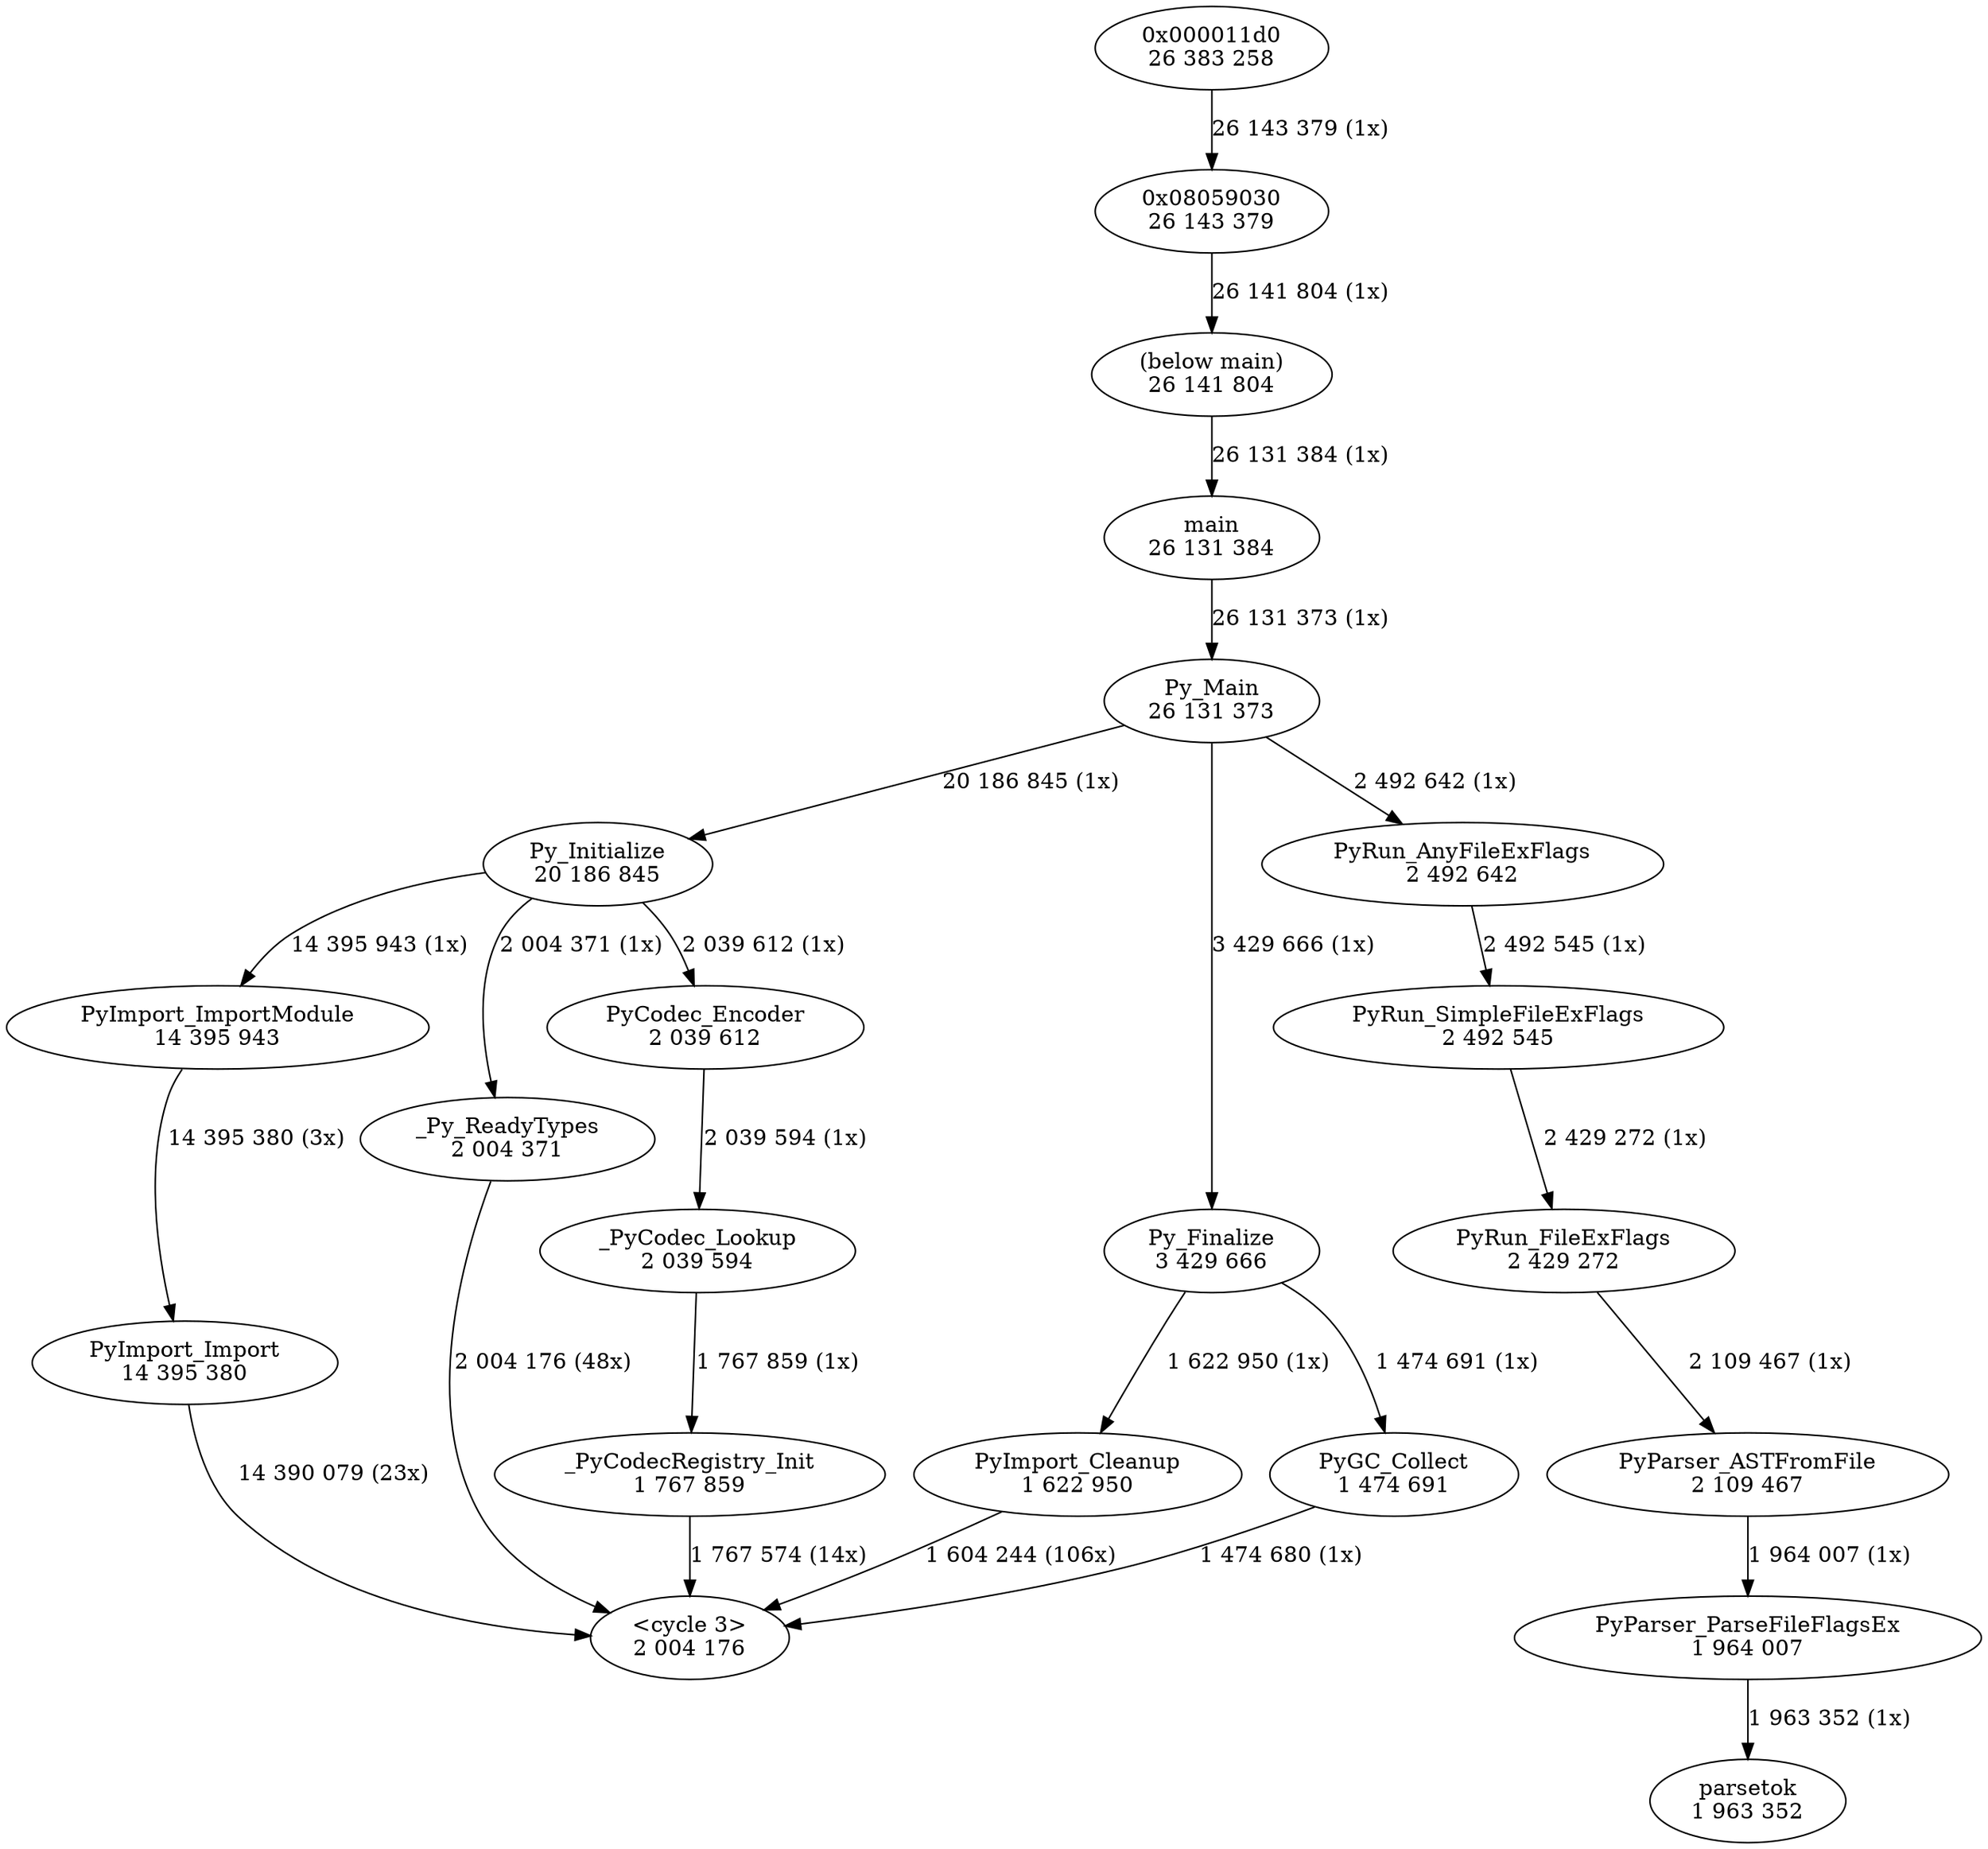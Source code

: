 digraph "callgraph" {
  F9d95c8c [label="0x000011d0\n26 383 258"];
  F9eb7280 [label="<cycle 3>\n2 004 176"];
  F9ffa4ac [label="0x08059030\n26 143 379"];
  Fa1a610c [label="(below main)\n26 141 804"];
  Fa23dcd4 [label="main\n26 131 384"];
  Fa23e6d4 [label="Py_Main\n26 131 373"];
  Fa2abddc [label="PyImport_ImportModule\n14 395 943"];
  Fa2ac584 [label="PyImport_Import\n14 395 380"];
  Fa2ace5c [label="PyImport_Cleanup\n1 622 950"];
  Fa37cddc [label="_Py_ReadyTypes\n2 004 371"];
  Fa3cbafc [label="Py_Initialize\n20 186 845"];
  Fa3cc444 [label="Py_Finalize\n3 429 666"];
  Fa3cda24 [label="PyRun_AnyFileExFlags\n2 492 642"];
  Fa3cf3ec [label="_PyCodec_Lookup\n2 039 594"];
  Fa3d028c [label="_PyCodecRegistry_Init\n1 767 859"];
  Fa3d2024 [label="PyCodec_Encoder\n2 039 612"];
  Fa410124 [label="PyParser_ParseFileFlagsEx\n1 964 007"];
  Fa411254 [label="parsetok\n1 963 352"];
  Fa470a14 [label="PyRun_SimpleFileExFlags\n2 492 545"];
  Fa47c5e4 [label="PyRun_FileExFlags\n2 429 272"];
  Fa47ce3c [label="PyParser_ASTFromFile\n2 109 467"];
  Fa484e74 [label="PyGC_Collect\n1 474 691"];
  F9d95c8c -> F9ffa4ac [weight=2,label="26 143 379 (1x)"];
  F9ffa4ac -> Fa1a610c [weight=2,label="26 141 804 (1x)"];
  Fa1a610c -> Fa23dcd4 [weight=2,label="26 131 384 (1x)"];
  Fa23dcd4 -> Fa23e6d4 [weight=2,label="26 131 373 (1x)"];
  Fa23e6d4 -> Fa3cbafc [weight=2,label="20 186 845 (1x)"];
  Fa23e6d4 -> Fa3cc444 [weight=2,label="3 429 666 (1x)"];
  Fa23e6d4 -> Fa3cda24 [weight=2,label="2 492 642 (1x)"];
  Fa2abddc -> Fa2ac584 [weight=2,label="14 395 380 (3x)"];
  Fa2ac584 -> F9eb7280 [weight=2,label="14 390 079 (23x)"];
  Fa2ace5c -> F9eb7280 [weight=2,label="1 604 244 (106x)"];
  Fa37cddc -> F9eb7280 [weight=2,label="2 004 176 (48x)"];
  Fa3cbafc -> Fa2abddc [weight=2,label="14 395 943 (1x)"];
  Fa3cbafc -> Fa37cddc [weight=2,label="2 004 371 (1x)"];
  Fa3cbafc -> Fa3d2024 [weight=2,label="2 039 612 (1x)"];
  Fa3cc444 -> Fa2ace5c [weight=2,label="1 622 950 (1x)"];
  Fa3cc444 -> Fa484e74 [weight=2,label="1 474 691 (1x)"];
  Fa3cda24 -> Fa470a14 [weight=2,label="2 492 545 (1x)"];
  Fa3cf3ec -> Fa3d028c [weight=2,label="1 767 859 (1x)"];
  Fa3d028c -> F9eb7280 [weight=2,label="1 767 574 (14x)"];
  Fa3d2024 -> Fa3cf3ec [weight=2,label="2 039 594 (1x)"];
  Fa410124 -> Fa411254 [weight=2,label="1 963 352 (1x)"];
  Fa470a14 -> Fa47c5e4 [weight=2,label="2 429 272 (1x)"];
  Fa47c5e4 -> Fa47ce3c [weight=2,label="2 109 467 (1x)"];
  Fa47ce3c -> Fa410124 [weight=2,label="1 964 007 (1x)"];
  Fa484e74 -> F9eb7280 [weight=2,label="1 474 680 (1x)"];
}
